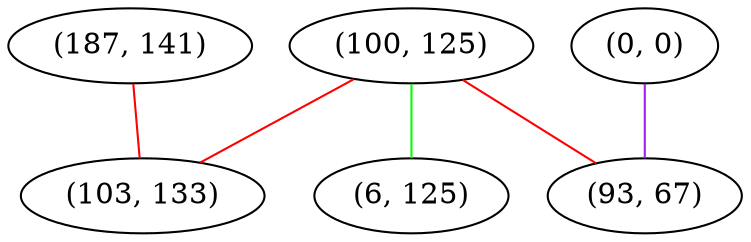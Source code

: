 graph "" {
"(100, 125)";
"(0, 0)";
"(6, 125)";
"(187, 141)";
"(103, 133)";
"(93, 67)";
"(100, 125)" -- "(103, 133)"  [color=red, key=0, weight=1];
"(100, 125)" -- "(6, 125)"  [color=green, key=0, weight=2];
"(100, 125)" -- "(93, 67)"  [color=red, key=0, weight=1];
"(0, 0)" -- "(93, 67)"  [color=purple, key=0, weight=4];
"(187, 141)" -- "(103, 133)"  [color=red, key=0, weight=1];
}

